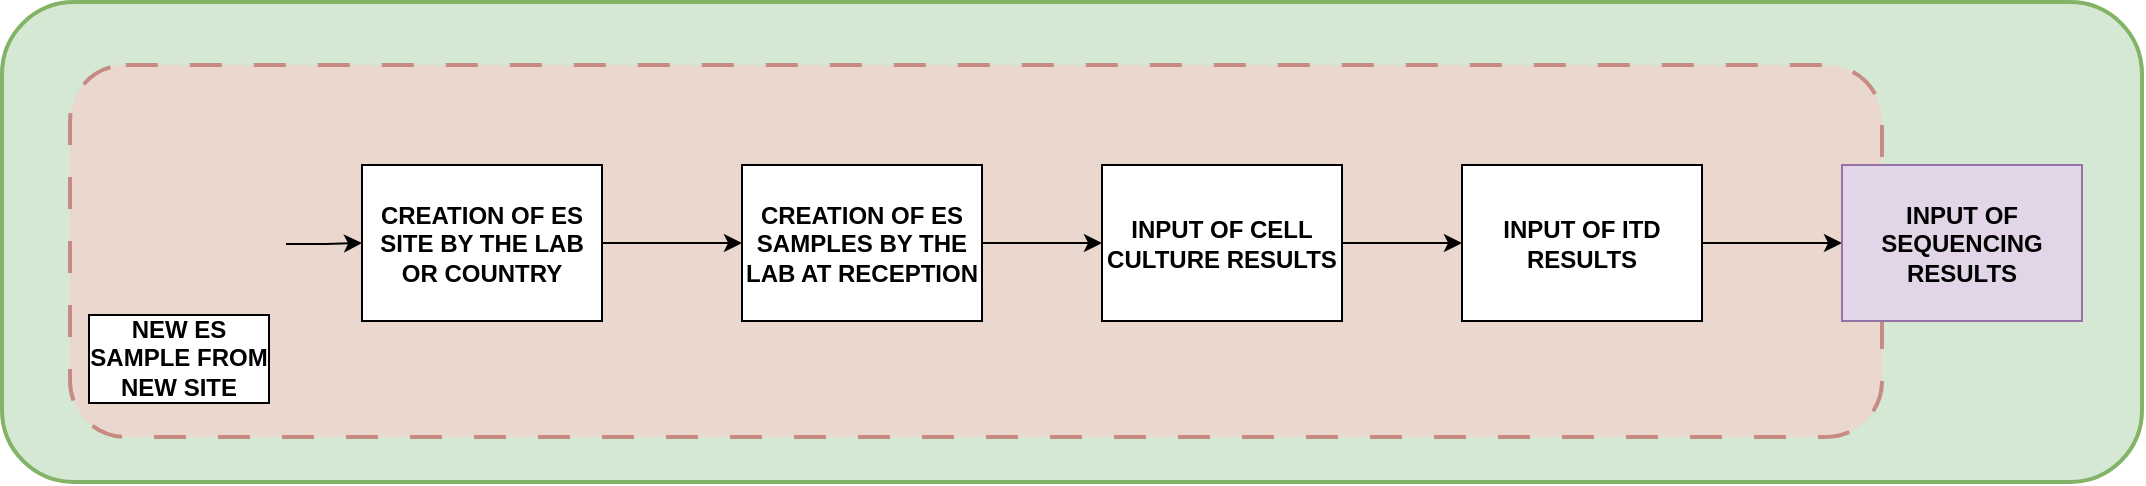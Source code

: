 <mxfile version="24.8.4">
  <diagram name="Page-1" id="wS429YDWmbBYox7M_6QV">
    <mxGraphModel dx="2074" dy="1132" grid="1" gridSize="10" guides="1" tooltips="1" connect="1" arrows="1" fold="1" page="1" pageScale="1" pageWidth="1169" pageHeight="827" math="0" shadow="0">
      <root>
        <mxCell id="0" />
        <mxCell id="1" parent="0" />
        <mxCell id="AzPNCQ3yJUDIUclCNpcj-13" value="" style="rounded=1;whiteSpace=wrap;html=1;fillColor=#d5e8d4;strokeColor=#82b366;fontStyle=1;glass=0;strokeWidth=2;" vertex="1" parent="1">
          <mxGeometry x="40" y="60" width="1070" height="240" as="geometry" />
        </mxCell>
        <mxCell id="AzPNCQ3yJUDIUclCNpcj-12" value="" style="rounded=1;whiteSpace=wrap;html=1;fillColor=#f8cecc;strokeColor=#b85450;fontStyle=1;opacity=60;dashed=1;dashPattern=8 8;gradientColor=none;strokeWidth=2;labelPosition=center;verticalLabelPosition=top;align=center;verticalAlign=bottom;" vertex="1" parent="1">
          <mxGeometry x="74" y="91.5" width="906" height="186" as="geometry" />
        </mxCell>
        <mxCell id="AzPNCQ3yJUDIUclCNpcj-8" style="edgeStyle=orthogonalEdgeStyle;rounded=0;orthogonalLoop=1;jettySize=auto;html=1;exitX=1;exitY=0.5;exitDx=0;exitDy=0;fontStyle=1" edge="1" parent="1" source="AzPNCQ3yJUDIUclCNpcj-1" target="AzPNCQ3yJUDIUclCNpcj-2">
          <mxGeometry relative="1" as="geometry" />
        </mxCell>
        <mxCell id="AzPNCQ3yJUDIUclCNpcj-1" value="CREATION OF ES SITE BY THE LAB OR COUNTRY" style="rounded=0;whiteSpace=wrap;html=1;fontStyle=1" vertex="1" parent="1">
          <mxGeometry x="220" y="141.5" width="120" height="78" as="geometry" />
        </mxCell>
        <mxCell id="AzPNCQ3yJUDIUclCNpcj-9" style="edgeStyle=orthogonalEdgeStyle;rounded=0;orthogonalLoop=1;jettySize=auto;html=1;exitX=1;exitY=0.5;exitDx=0;exitDy=0;entryX=0;entryY=0.5;entryDx=0;entryDy=0;fontStyle=1" edge="1" parent="1" source="AzPNCQ3yJUDIUclCNpcj-2" target="AzPNCQ3yJUDIUclCNpcj-3">
          <mxGeometry relative="1" as="geometry" />
        </mxCell>
        <mxCell id="AzPNCQ3yJUDIUclCNpcj-2" value="CREATION OF ES SAMPLES BY THE LAB AT RECEPTION" style="rounded=0;whiteSpace=wrap;html=1;fontStyle=1" vertex="1" parent="1">
          <mxGeometry x="410" y="141.5" width="120" height="78" as="geometry" />
        </mxCell>
        <mxCell id="AzPNCQ3yJUDIUclCNpcj-10" style="edgeStyle=orthogonalEdgeStyle;rounded=0;orthogonalLoop=1;jettySize=auto;html=1;exitX=1;exitY=0.5;exitDx=0;exitDy=0;entryX=0;entryY=0.5;entryDx=0;entryDy=0;fontStyle=1" edge="1" parent="1" source="AzPNCQ3yJUDIUclCNpcj-3" target="AzPNCQ3yJUDIUclCNpcj-4">
          <mxGeometry relative="1" as="geometry" />
        </mxCell>
        <mxCell id="AzPNCQ3yJUDIUclCNpcj-3" value="INPUT OF CELL CULTURE RESULTS" style="rounded=0;whiteSpace=wrap;html=1;fontStyle=1" vertex="1" parent="1">
          <mxGeometry x="590" y="141.5" width="120" height="78" as="geometry" />
        </mxCell>
        <mxCell id="AzPNCQ3yJUDIUclCNpcj-11" style="edgeStyle=orthogonalEdgeStyle;rounded=0;orthogonalLoop=1;jettySize=auto;html=1;exitX=1;exitY=0.5;exitDx=0;exitDy=0;fontStyle=1" edge="1" parent="1" source="AzPNCQ3yJUDIUclCNpcj-4" target="AzPNCQ3yJUDIUclCNpcj-5">
          <mxGeometry relative="1" as="geometry" />
        </mxCell>
        <mxCell id="AzPNCQ3yJUDIUclCNpcj-4" value="INPUT OF ITD RESULTS" style="rounded=0;whiteSpace=wrap;html=1;fontStyle=1" vertex="1" parent="1">
          <mxGeometry x="770" y="141.5" width="120" height="78" as="geometry" />
        </mxCell>
        <mxCell id="AzPNCQ3yJUDIUclCNpcj-5" value="INPUT OF SEQUENCING RESULTS" style="rounded=0;whiteSpace=wrap;html=1;fontStyle=1;fillColor=#e1d5e7;strokeColor=#9673a6;" vertex="1" parent="1">
          <mxGeometry x="960" y="141.5" width="120" height="78" as="geometry" />
        </mxCell>
        <mxCell id="AzPNCQ3yJUDIUclCNpcj-14" style="edgeStyle=orthogonalEdgeStyle;rounded=0;orthogonalLoop=1;jettySize=auto;html=1;exitX=1;exitY=0.75;exitDx=0;exitDy=0;" edge="1" parent="1" source="AzPNCQ3yJUDIUclCNpcj-7" target="AzPNCQ3yJUDIUclCNpcj-1">
          <mxGeometry relative="1" as="geometry" />
        </mxCell>
        <mxCell id="AzPNCQ3yJUDIUclCNpcj-7" value="NEW ES&lt;div&gt;SAMPLE FROM&lt;/div&gt;&lt;div&gt;NEW SITE&lt;/div&gt;" style="shape=image;html=1;verticalAlign=top;verticalLabelPosition=bottom;labelBackgroundColor=#ffffff;imageAspect=0;aspect=fixed;image=https://cdn1.iconfinder.com/data/icons/dompicon-glyph-fitness-diet/256/bottle-drink-energy-water-fitness-diet-128.png;fontStyle=1;imageBackground=none;labelBorderColor=default;spacingTop=1;spacingBottom=1;spacingLeft=1;spacingRight=2;" vertex="1" parent="1">
          <mxGeometry x="74" y="100" width="108" height="108" as="geometry" />
        </mxCell>
      </root>
    </mxGraphModel>
  </diagram>
</mxfile>
